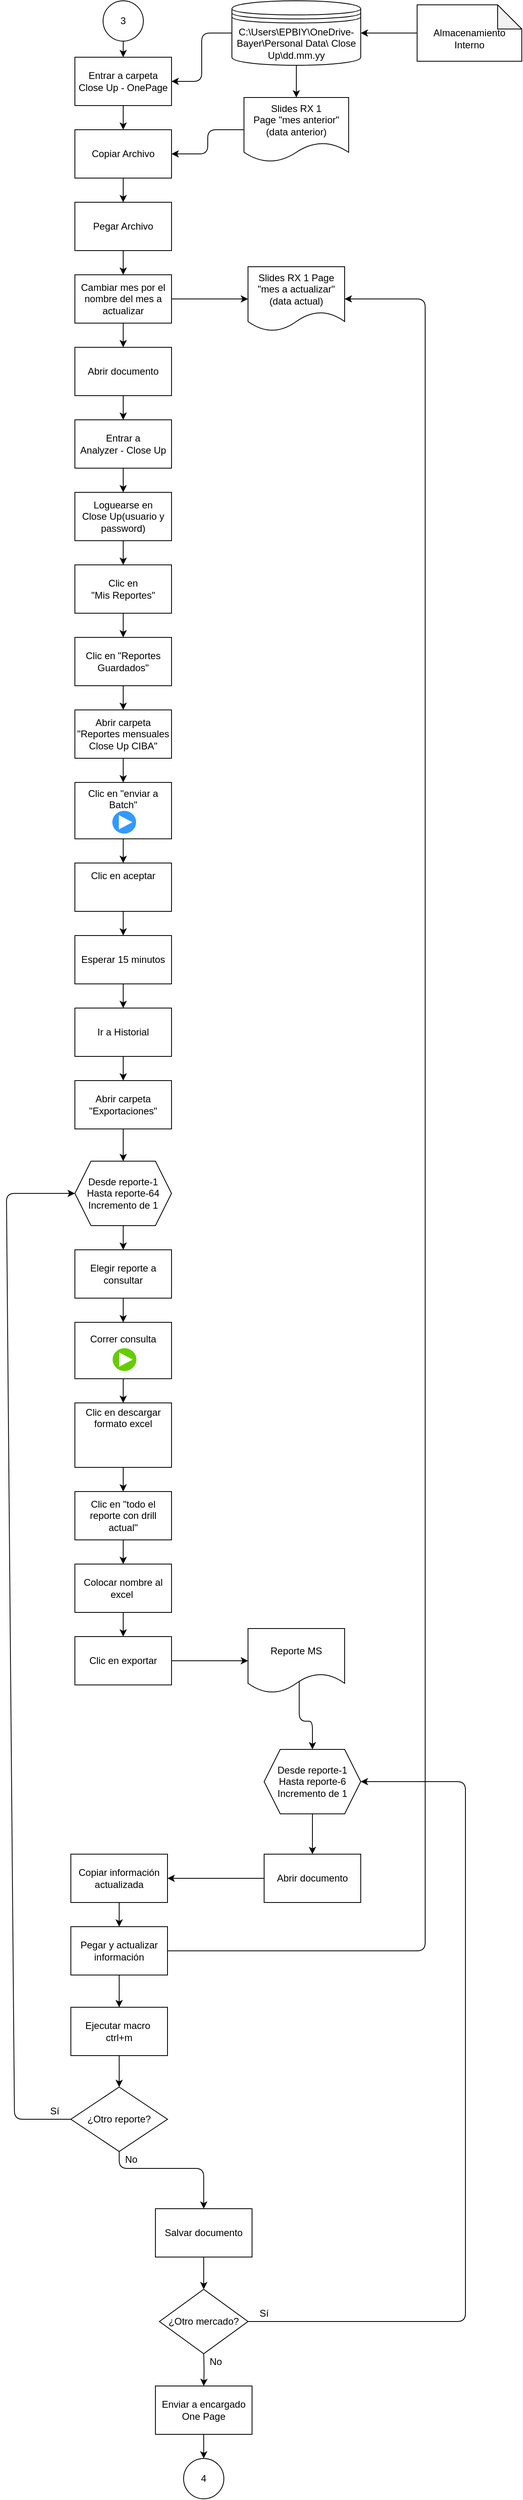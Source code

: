 <mxfile version="13.6.2" type="github">
  <diagram id="-NI7jD1zWgYqVaLlK_oN" name="Page-1">
    <mxGraphModel dx="925" dy="537" grid="1" gridSize="10" guides="1" tooltips="1" connect="1" arrows="1" fold="1" page="1" pageScale="1" pageWidth="1169" pageHeight="1654" math="0" shadow="0">
      <root>
        <mxCell id="0" />
        <mxCell id="1" parent="0" />
        <mxCell id="rOsCPLhGjKYMU-jZKiCi-13" value="" style="group;" vertex="1" connectable="0" parent="1">
          <mxGeometry x="165" y="1080" width="120" height="70" as="geometry" />
        </mxCell>
        <mxCell id="rOsCPLhGjKYMU-jZKiCi-7" value="Clic en &quot;enviar a Batch&quot;&lt;br&gt;&lt;br&gt;&lt;br&gt;" style="whiteSpace=wrap;html=1;" vertex="1" parent="rOsCPLhGjKYMU-jZKiCi-13">
          <mxGeometry width="120" height="70" as="geometry" />
        </mxCell>
        <mxCell id="rOsCPLhGjKYMU-jZKiCi-8" value="" style="shape=mxgraph.bpmn.shape;html=1;verticalLabelPosition=bottom;labelBackgroundColor=#ffffff;verticalAlign=top;align=center;perimeter=ellipsePerimeter;outlineConnect=0;outline=end;symbol=signal;rotation=90;strokeColor=#FFFFFF;fillColor=#3399FF;" vertex="1" parent="rOsCPLhGjKYMU-jZKiCi-13">
          <mxGeometry x="45.63" y="33.13" width="31.25" height="32.5" as="geometry" />
        </mxCell>
        <mxCell id="CPMlRQxNfgsovF9pAXsS-1" value="3&lt;br&gt;" style="ellipse;whiteSpace=wrap;html=1;aspect=fixed;" parent="1" vertex="1">
          <mxGeometry x="200" y="110" width="50" height="50" as="geometry" />
        </mxCell>
        <mxCell id="CPMlRQxNfgsovF9pAXsS-2" value="Entrar a carpeta Close Up - OnePage" style="whiteSpace=wrap;html=1;" parent="1" vertex="1">
          <mxGeometry x="165" y="180" width="120" height="60" as="geometry" />
        </mxCell>
        <mxCell id="CPMlRQxNfgsovF9pAXsS-6" value="Copiar Archivo" style="whiteSpace=wrap;html=1;" parent="1" vertex="1">
          <mxGeometry x="165" y="270" width="120" height="60" as="geometry" />
        </mxCell>
        <mxCell id="CPMlRQxNfgsovF9pAXsS-7" value="C:\Users\EPBIY\OneDrive-Bayer\Personal Data\ Close Up\dd.mm.yy" style="shape=datastore;whiteSpace=wrap;html=1;" parent="1" vertex="1">
          <mxGeometry x="360" y="110" width="160" height="80" as="geometry" />
        </mxCell>
        <mxCell id="CPMlRQxNfgsovF9pAXsS-10" value="&lt;br&gt;Almacenamiento Interno" style="shape=note;whiteSpace=wrap;html=1;backgroundOutline=1;darkOpacity=0.05;" parent="1" vertex="1">
          <mxGeometry x="590" y="115" width="130" height="70" as="geometry" />
        </mxCell>
        <mxCell id="CPMlRQxNfgsovF9pAXsS-11" value="Slides RX 1 &lt;br&gt;Page &quot;mes anterior&quot; (data anterior)" style="shape=document;whiteSpace=wrap;html=1;boundedLbl=1;" parent="1" vertex="1">
          <mxGeometry x="375" y="230" width="130" height="80" as="geometry" />
        </mxCell>
        <mxCell id="CPMlRQxNfgsovF9pAXsS-12" value="" style="endArrow=classic;html=1;exitX=0.5;exitY=1;exitDx=0;exitDy=0;entryX=0.5;entryY=0;entryDx=0;entryDy=0;" parent="1" source="CPMlRQxNfgsovF9pAXsS-1" target="CPMlRQxNfgsovF9pAXsS-2" edge="1">
          <mxGeometry width="50" height="50" relative="1" as="geometry">
            <mxPoint x="380" y="320" as="sourcePoint" />
            <mxPoint x="430" y="270" as="targetPoint" />
          </mxGeometry>
        </mxCell>
        <mxCell id="CPMlRQxNfgsovF9pAXsS-13" value="" style="endArrow=classic;html=1;exitX=0.5;exitY=1;exitDx=0;exitDy=0;entryX=0.5;entryY=0;entryDx=0;entryDy=0;" parent="1" source="CPMlRQxNfgsovF9pAXsS-2" target="CPMlRQxNfgsovF9pAXsS-6" edge="1">
          <mxGeometry width="50" height="50" relative="1" as="geometry">
            <mxPoint x="380" y="320" as="sourcePoint" />
            <mxPoint x="430" y="270" as="targetPoint" />
          </mxGeometry>
        </mxCell>
        <mxCell id="CPMlRQxNfgsovF9pAXsS-14" value="" style="endArrow=classic;html=1;exitX=0.5;exitY=1;exitDx=0;exitDy=0;entryX=0.5;entryY=0;entryDx=0;entryDy=0;" parent="1" source="CPMlRQxNfgsovF9pAXsS-7" target="CPMlRQxNfgsovF9pAXsS-11" edge="1">
          <mxGeometry width="50" height="50" relative="1" as="geometry">
            <mxPoint x="380" y="320" as="sourcePoint" />
            <mxPoint x="430" y="270" as="targetPoint" />
          </mxGeometry>
        </mxCell>
        <mxCell id="CPMlRQxNfgsovF9pAXsS-20" value="" style="edgeStyle=elbowEdgeStyle;elbow=horizontal;endArrow=classic;html=1;exitX=0;exitY=0.5;exitDx=0;exitDy=0;entryX=1;entryY=0.5;entryDx=0;entryDy=0;" parent="1" source="CPMlRQxNfgsovF9pAXsS-7" target="CPMlRQxNfgsovF9pAXsS-2" edge="1">
          <mxGeometry width="50" height="50" relative="1" as="geometry">
            <mxPoint x="380" y="320" as="sourcePoint" />
            <mxPoint x="430" y="270" as="targetPoint" />
          </mxGeometry>
        </mxCell>
        <mxCell id="CPMlRQxNfgsovF9pAXsS-21" value="" style="endArrow=classic;html=1;exitX=0;exitY=0.5;exitDx=0;exitDy=0;exitPerimeter=0;" parent="1" source="CPMlRQxNfgsovF9pAXsS-10" target="CPMlRQxNfgsovF9pAXsS-7" edge="1">
          <mxGeometry width="50" height="50" relative="1" as="geometry">
            <mxPoint x="380" y="320" as="sourcePoint" />
            <mxPoint x="430" y="270" as="targetPoint" />
          </mxGeometry>
        </mxCell>
        <mxCell id="CPMlRQxNfgsovF9pAXsS-22" value="" style="edgeStyle=elbowEdgeStyle;elbow=horizontal;endArrow=classic;html=1;exitX=0;exitY=0.5;exitDx=0;exitDy=0;entryX=1;entryY=0.5;entryDx=0;entryDy=0;" parent="1" source="CPMlRQxNfgsovF9pAXsS-11" target="CPMlRQxNfgsovF9pAXsS-6" edge="1">
          <mxGeometry width="50" height="50" relative="1" as="geometry">
            <mxPoint x="370" y="160" as="sourcePoint" />
            <mxPoint x="295" y="220" as="targetPoint" />
          </mxGeometry>
        </mxCell>
        <mxCell id="CPMlRQxNfgsovF9pAXsS-23" value="Pegar Archivo" style="whiteSpace=wrap;html=1;" parent="1" vertex="1">
          <mxGeometry x="165" y="360" width="120" height="60" as="geometry" />
        </mxCell>
        <mxCell id="CPMlRQxNfgsovF9pAXsS-36" value="" style="edgeStyle=orthogonalEdgeStyle;orthogonalLoop=1;jettySize=auto;html=1;" parent="1" source="CPMlRQxNfgsovF9pAXsS-24" target="CPMlRQxNfgsovF9pAXsS-25" edge="1">
          <mxGeometry relative="1" as="geometry" />
        </mxCell>
        <mxCell id="CPMlRQxNfgsovF9pAXsS-24" value="Cambiar mes por el nombre del mes a actualizar" style="whiteSpace=wrap;html=1;" parent="1" vertex="1">
          <mxGeometry x="165" y="450" width="120" height="60" as="geometry" />
        </mxCell>
        <mxCell id="CPMlRQxNfgsovF9pAXsS-25" value="Slides RX 1 Page &quot;mes a actualizar&quot;(data actual)" style="shape=document;whiteSpace=wrap;html=1;boundedLbl=1;" parent="1" vertex="1">
          <mxGeometry x="380" y="440" width="120" height="80" as="geometry" />
        </mxCell>
        <mxCell id="CPMlRQxNfgsovF9pAXsS-26" value="Abrir documento" style="whiteSpace=wrap;html=1;" parent="1" vertex="1">
          <mxGeometry x="165" y="540" width="120" height="60" as="geometry" />
        </mxCell>
        <mxCell id="CPMlRQxNfgsovF9pAXsS-34" value="" style="edgeStyle=orthogonalEdgeStyle;orthogonalLoop=1;jettySize=auto;html=1;" parent="1" source="CPMlRQxNfgsovF9pAXsS-27" target="CPMlRQxNfgsovF9pAXsS-28" edge="1">
          <mxGeometry relative="1" as="geometry" />
        </mxCell>
        <mxCell id="CPMlRQxNfgsovF9pAXsS-27" value="Entrar a &lt;br&gt;Analyzer - Close Up" style="whiteSpace=wrap;html=1;" parent="1" vertex="1">
          <mxGeometry x="165" y="630" width="120" height="60" as="geometry" />
        </mxCell>
        <mxCell id="rOsCPLhGjKYMU-jZKiCi-2" value="" style="edgeStyle=orthogonalEdgeStyle;orthogonalLoop=1;jettySize=auto;html=1;" edge="1" parent="1" source="CPMlRQxNfgsovF9pAXsS-28" target="rOsCPLhGjKYMU-jZKiCi-1">
          <mxGeometry relative="1" as="geometry" />
        </mxCell>
        <mxCell id="CPMlRQxNfgsovF9pAXsS-28" value="Loguearse en &lt;br&gt;Close Up(usuario y password)" style="whiteSpace=wrap;html=1;" parent="1" vertex="1">
          <mxGeometry x="165" y="720" width="120" height="60" as="geometry" />
        </mxCell>
        <mxCell id="CPMlRQxNfgsovF9pAXsS-29" value="" style="endArrow=classic;html=1;exitX=0.5;exitY=1;exitDx=0;exitDy=0;entryX=0.5;entryY=0;entryDx=0;entryDy=0;" parent="1" source="CPMlRQxNfgsovF9pAXsS-6" target="CPMlRQxNfgsovF9pAXsS-23" edge="1">
          <mxGeometry width="50" height="50" relative="1" as="geometry">
            <mxPoint x="380" y="480" as="sourcePoint" />
            <mxPoint x="430" y="430" as="targetPoint" />
          </mxGeometry>
        </mxCell>
        <mxCell id="CPMlRQxNfgsovF9pAXsS-30" value="" style="endArrow=classic;html=1;exitX=0.5;exitY=1;exitDx=0;exitDy=0;" parent="1" source="CPMlRQxNfgsovF9pAXsS-23" target="CPMlRQxNfgsovF9pAXsS-24" edge="1">
          <mxGeometry width="50" height="50" relative="1" as="geometry">
            <mxPoint x="380" y="480" as="sourcePoint" />
            <mxPoint x="430" y="430" as="targetPoint" />
          </mxGeometry>
        </mxCell>
        <mxCell id="CPMlRQxNfgsovF9pAXsS-31" value="" style="endArrow=classic;html=1;exitX=0.5;exitY=1;exitDx=0;exitDy=0;entryX=0.5;entryY=0;entryDx=0;entryDy=0;" parent="1" source="CPMlRQxNfgsovF9pAXsS-24" target="CPMlRQxNfgsovF9pAXsS-26" edge="1">
          <mxGeometry width="50" height="50" relative="1" as="geometry">
            <mxPoint x="380" y="480" as="sourcePoint" />
            <mxPoint x="430" y="430" as="targetPoint" />
          </mxGeometry>
        </mxCell>
        <mxCell id="CPMlRQxNfgsovF9pAXsS-32" value="" style="endArrow=classic;html=1;exitX=0.5;exitY=1;exitDx=0;exitDy=0;entryX=0.5;entryY=0;entryDx=0;entryDy=0;" parent="1" source="CPMlRQxNfgsovF9pAXsS-26" target="CPMlRQxNfgsovF9pAXsS-27" edge="1">
          <mxGeometry width="50" height="50" relative="1" as="geometry">
            <mxPoint x="380" y="480" as="sourcePoint" />
            <mxPoint x="430" y="430" as="targetPoint" />
          </mxGeometry>
        </mxCell>
        <mxCell id="rOsCPLhGjKYMU-jZKiCi-4" value="" style="edgeStyle=orthogonalEdgeStyle;orthogonalLoop=1;jettySize=auto;html=1;" edge="1" parent="1" source="rOsCPLhGjKYMU-jZKiCi-1" target="rOsCPLhGjKYMU-jZKiCi-3">
          <mxGeometry relative="1" as="geometry" />
        </mxCell>
        <mxCell id="rOsCPLhGjKYMU-jZKiCi-1" value="Clic en &lt;br&gt;&quot;Mis Reportes&quot;" style="whiteSpace=wrap;html=1;" vertex="1" parent="1">
          <mxGeometry x="165" y="810" width="120" height="60" as="geometry" />
        </mxCell>
        <mxCell id="rOsCPLhGjKYMU-jZKiCi-6" value="" style="edgeStyle=orthogonalEdgeStyle;orthogonalLoop=1;jettySize=auto;html=1;" edge="1" parent="1" source="rOsCPLhGjKYMU-jZKiCi-3" target="rOsCPLhGjKYMU-jZKiCi-5">
          <mxGeometry relative="1" as="geometry" />
        </mxCell>
        <mxCell id="rOsCPLhGjKYMU-jZKiCi-3" value="Clic en &quot;Reportes Guardados&quot;" style="whiteSpace=wrap;html=1;" vertex="1" parent="1">
          <mxGeometry x="165" y="900" width="120" height="60" as="geometry" />
        </mxCell>
        <mxCell id="rOsCPLhGjKYMU-jZKiCi-12" value="" style="edgeStyle=orthogonalEdgeStyle;orthogonalLoop=1;jettySize=auto;html=1;" edge="1" parent="1" source="rOsCPLhGjKYMU-jZKiCi-5">
          <mxGeometry relative="1" as="geometry">
            <mxPoint x="225" y="1080" as="targetPoint" />
          </mxGeometry>
        </mxCell>
        <mxCell id="rOsCPLhGjKYMU-jZKiCi-5" value="Abrir carpeta &quot;Reportes mensuales Close Up CIBA&quot;" style="whiteSpace=wrap;html=1;" vertex="1" parent="1">
          <mxGeometry x="165" y="990" width="120" height="60" as="geometry" />
        </mxCell>
        <mxCell id="rOsCPLhGjKYMU-jZKiCi-38" value="" style="edgeStyle=orthogonalEdgeStyle;orthogonalLoop=1;jettySize=auto;html=1;" edge="1" parent="1" source="rOsCPLhGjKYMU-jZKiCi-17" target="rOsCPLhGjKYMU-jZKiCi-37">
          <mxGeometry relative="1" as="geometry" />
        </mxCell>
        <mxCell id="rOsCPLhGjKYMU-jZKiCi-17" value="Clic en aceptar&lt;br&gt;&lt;br&gt;&lt;br&gt;" style="whiteSpace=wrap;html=1;" vertex="1" parent="1">
          <mxGeometry x="165" y="1180" width="120" height="60" as="geometry" />
        </mxCell>
        <mxCell id="rOsCPLhGjKYMU-jZKiCi-30" value="" style="shape=image;html=1;verticalAlign=top;verticalLabelPosition=bottom;labelBackgroundColor=#ffffff;imageAspect=0;aspect=fixed;image=https://cdn3.iconfinder.com/data/icons/musthave/128/Check.png;strokeColor=#FFFFFF;fillColor=#3399FF;" vertex="1" parent="1">
          <mxGeometry x="211" y="1212" width="28" height="28" as="geometry" />
        </mxCell>
        <mxCell id="rOsCPLhGjKYMU-jZKiCi-35" value="" style="edgeStyle=orthogonalEdgeStyle;orthogonalLoop=1;jettySize=auto;html=1;" edge="1" parent="1" source="rOsCPLhGjKYMU-jZKiCi-7">
          <mxGeometry relative="1" as="geometry">
            <mxPoint x="225" y="1180" as="targetPoint" />
          </mxGeometry>
        </mxCell>
        <mxCell id="rOsCPLhGjKYMU-jZKiCi-40" value="" style="edgeStyle=orthogonalEdgeStyle;orthogonalLoop=1;jettySize=auto;html=1;" edge="1" parent="1" source="rOsCPLhGjKYMU-jZKiCi-37" target="rOsCPLhGjKYMU-jZKiCi-39">
          <mxGeometry relative="1" as="geometry" />
        </mxCell>
        <mxCell id="rOsCPLhGjKYMU-jZKiCi-37" value="Esperar 15 minutos" style="whiteSpace=wrap;html=1;" vertex="1" parent="1">
          <mxGeometry x="165" y="1270" width="120" height="60" as="geometry" />
        </mxCell>
        <mxCell id="rOsCPLhGjKYMU-jZKiCi-42" value="" style="edgeStyle=orthogonalEdgeStyle;orthogonalLoop=1;jettySize=auto;html=1;" edge="1" parent="1" source="rOsCPLhGjKYMU-jZKiCi-39" target="rOsCPLhGjKYMU-jZKiCi-41">
          <mxGeometry relative="1" as="geometry" />
        </mxCell>
        <mxCell id="rOsCPLhGjKYMU-jZKiCi-39" value="Ir a Historial" style="whiteSpace=wrap;html=1;" vertex="1" parent="1">
          <mxGeometry x="165" y="1360" width="120" height="60" as="geometry" />
        </mxCell>
        <mxCell id="rOsCPLhGjKYMU-jZKiCi-99" value="" style="edgeStyle=orthogonalEdgeStyle;rounded=0;orthogonalLoop=1;jettySize=auto;html=1;" edge="1" parent="1" source="rOsCPLhGjKYMU-jZKiCi-41" target="rOsCPLhGjKYMU-jZKiCi-98">
          <mxGeometry relative="1" as="geometry" />
        </mxCell>
        <mxCell id="rOsCPLhGjKYMU-jZKiCi-41" value="Abrir carpeta &quot;Exportaciones&quot;" style="whiteSpace=wrap;html=1;" vertex="1" parent="1">
          <mxGeometry x="165" y="1450" width="120" height="60" as="geometry" />
        </mxCell>
        <mxCell id="rOsCPLhGjKYMU-jZKiCi-56" value="" style="edgeStyle=orthogonalEdgeStyle;orthogonalLoop=1;jettySize=auto;html=1;" edge="1" parent="1" source="rOsCPLhGjKYMU-jZKiCi-52" target="rOsCPLhGjKYMU-jZKiCi-54">
          <mxGeometry relative="1" as="geometry" />
        </mxCell>
        <mxCell id="rOsCPLhGjKYMU-jZKiCi-76" value="" style="edgeStyle=orthogonalEdgeStyle;orthogonalLoop=1;jettySize=auto;html=1;exitX=0.53;exitY=0.819;exitDx=0;exitDy=0;exitPerimeter=0;entryX=0.5;entryY=0;entryDx=0;entryDy=0;" edge="1" parent="1" source="rOsCPLhGjKYMU-jZKiCi-60" target="rOsCPLhGjKYMU-jZKiCi-102">
          <mxGeometry relative="1" as="geometry">
            <mxPoint x="460" y="2260" as="targetPoint" />
          </mxGeometry>
        </mxCell>
        <mxCell id="rOsCPLhGjKYMU-jZKiCi-70" value="" style="endArrow=classic;html=1;exitX=1;exitY=0.5;exitDx=0;exitDy=0;entryX=1;entryY=0.5;entryDx=0;entryDy=0;" edge="1" parent="1" source="rOsCPLhGjKYMU-jZKiCi-68" target="CPMlRQxNfgsovF9pAXsS-25">
          <mxGeometry width="50" height="50" relative="1" as="geometry">
            <mxPoint x="420" y="720" as="sourcePoint" />
            <mxPoint x="640" y="480" as="targetPoint" />
            <Array as="points">
              <mxPoint x="600" y="2530" />
              <mxPoint x="600" y="480" />
            </Array>
          </mxGeometry>
        </mxCell>
        <mxCell id="rOsCPLhGjKYMU-jZKiCi-80" value="" style="endArrow=classic;html=1;exitX=0;exitY=0.5;exitDx=0;exitDy=0;entryX=0;entryY=0.5;entryDx=0;entryDy=0;" edge="1" parent="1" source="rOsCPLhGjKYMU-jZKiCi-71" target="rOsCPLhGjKYMU-jZKiCi-98">
          <mxGeometry width="50" height="50" relative="1" as="geometry">
            <mxPoint x="380" y="2550" as="sourcePoint" />
            <mxPoint x="130" y="1558.519" as="targetPoint" />
            <Array as="points">
              <mxPoint x="90" y="2739" />
              <mxPoint x="80" y="1590" />
            </Array>
          </mxGeometry>
        </mxCell>
        <mxCell id="rOsCPLhGjKYMU-jZKiCi-96" value="" style="group" vertex="1" connectable="0" parent="1">
          <mxGeometry x="165" y="2050" width="335" height="160" as="geometry" />
        </mxCell>
        <mxCell id="rOsCPLhGjKYMU-jZKiCi-54" value="Colocar nombre al excel&amp;nbsp;" style="whiteSpace=wrap;html=1;" vertex="1" parent="rOsCPLhGjKYMU-jZKiCi-96">
          <mxGeometry width="120" height="60" as="geometry" />
        </mxCell>
        <mxCell id="rOsCPLhGjKYMU-jZKiCi-57" value="Clic en exportar" style="whiteSpace=wrap;html=1;" vertex="1" parent="rOsCPLhGjKYMU-jZKiCi-96">
          <mxGeometry y="90" width="120" height="60" as="geometry" />
        </mxCell>
        <mxCell id="rOsCPLhGjKYMU-jZKiCi-58" value="" style="edgeStyle=orthogonalEdgeStyle;orthogonalLoop=1;jettySize=auto;html=1;" edge="1" parent="rOsCPLhGjKYMU-jZKiCi-96" source="rOsCPLhGjKYMU-jZKiCi-54" target="rOsCPLhGjKYMU-jZKiCi-57">
          <mxGeometry relative="1" as="geometry" />
        </mxCell>
        <mxCell id="rOsCPLhGjKYMU-jZKiCi-60" value="Reporte MS" style="shape=document;whiteSpace=wrap;html=1;boundedLbl=1;" vertex="1" parent="rOsCPLhGjKYMU-jZKiCi-96">
          <mxGeometry x="215" y="80" width="120" height="80" as="geometry" />
        </mxCell>
        <mxCell id="rOsCPLhGjKYMU-jZKiCi-61" value="" style="edgeStyle=orthogonalEdgeStyle;orthogonalLoop=1;jettySize=auto;html=1;" edge="1" parent="rOsCPLhGjKYMU-jZKiCi-96" source="rOsCPLhGjKYMU-jZKiCi-57" target="rOsCPLhGjKYMU-jZKiCi-60">
          <mxGeometry relative="1" as="geometry" />
        </mxCell>
        <mxCell id="rOsCPLhGjKYMU-jZKiCi-97" value="" style="group" vertex="1" connectable="0" parent="1">
          <mxGeometry x="165" y="1660" width="120" height="360" as="geometry" />
        </mxCell>
        <mxCell id="rOsCPLhGjKYMU-jZKiCi-43" value="Elegir reporte a consultar" style="whiteSpace=wrap;html=1;" vertex="1" parent="rOsCPLhGjKYMU-jZKiCi-97">
          <mxGeometry width="120" height="60" as="geometry" />
        </mxCell>
        <mxCell id="rOsCPLhGjKYMU-jZKiCi-44" value="Correr consulta&lt;br&gt;&lt;br&gt;&lt;br&gt;" style="whiteSpace=wrap;html=1;" vertex="1" parent="rOsCPLhGjKYMU-jZKiCi-97">
          <mxGeometry y="90" width="120" height="70" as="geometry" />
        </mxCell>
        <mxCell id="rOsCPLhGjKYMU-jZKiCi-46" value="" style="edgeStyle=orthogonalEdgeStyle;orthogonalLoop=1;jettySize=auto;html=1;" edge="1" parent="rOsCPLhGjKYMU-jZKiCi-97" source="rOsCPLhGjKYMU-jZKiCi-43" target="rOsCPLhGjKYMU-jZKiCi-44">
          <mxGeometry relative="1" as="geometry" />
        </mxCell>
        <mxCell id="rOsCPLhGjKYMU-jZKiCi-48" value="" style="shape=mxgraph.bpmn.shape;html=1;verticalLabelPosition=bottom;labelBackgroundColor=#ffffff;verticalAlign=top;align=center;perimeter=ellipsePerimeter;outlineConnect=0;outline=end;symbol=signal;rotation=90;strokeColor=#FFFFFF;fillColor=#66CC00;" vertex="1" parent="rOsCPLhGjKYMU-jZKiCi-97">
          <mxGeometry x="46" y="120" width="31.25" height="32.5" as="geometry" />
        </mxCell>
        <mxCell id="rOsCPLhGjKYMU-jZKiCi-49" value="Clic en descargar formato excel&lt;br&gt;&lt;br&gt;&lt;br&gt;&lt;br&gt;" style="whiteSpace=wrap;html=1;" vertex="1" parent="rOsCPLhGjKYMU-jZKiCi-97">
          <mxGeometry y="190" width="120" height="80" as="geometry" />
        </mxCell>
        <mxCell id="rOsCPLhGjKYMU-jZKiCi-50" value="" style="edgeStyle=orthogonalEdgeStyle;orthogonalLoop=1;jettySize=auto;html=1;" edge="1" parent="rOsCPLhGjKYMU-jZKiCi-97" source="rOsCPLhGjKYMU-jZKiCi-44" target="rOsCPLhGjKYMU-jZKiCi-49">
          <mxGeometry relative="1" as="geometry" />
        </mxCell>
        <mxCell id="rOsCPLhGjKYMU-jZKiCi-51" value="" style="shape=image;html=1;verticalAlign=top;verticalLabelPosition=bottom;labelBackgroundColor=#ffffff;imageAspect=0;aspect=fixed;image=https://cdn4.iconfinder.com/data/icons/logos-and-brands/512/119_Excel_logo_logos-128.png;strokeColor=#FFFFFF;fillColor=#66CC00;" vertex="1" parent="rOsCPLhGjKYMU-jZKiCi-97">
          <mxGeometry x="44" y="230" width="30" height="30" as="geometry" />
        </mxCell>
        <mxCell id="rOsCPLhGjKYMU-jZKiCi-52" value="Clic en &quot;todo el reporte con drill actual&quot;" style="whiteSpace=wrap;html=1;" vertex="1" parent="rOsCPLhGjKYMU-jZKiCi-97">
          <mxGeometry y="300" width="120" height="60" as="geometry" />
        </mxCell>
        <mxCell id="rOsCPLhGjKYMU-jZKiCi-53" value="" style="edgeStyle=orthogonalEdgeStyle;orthogonalLoop=1;jettySize=auto;html=1;" edge="1" parent="rOsCPLhGjKYMU-jZKiCi-97" source="rOsCPLhGjKYMU-jZKiCi-49" target="rOsCPLhGjKYMU-jZKiCi-52">
          <mxGeometry relative="1" as="geometry" />
        </mxCell>
        <mxCell id="rOsCPLhGjKYMU-jZKiCi-98" value="Desde reporte-1&lt;br&gt;Hasta reporte-64&lt;br&gt;Incremento de 1" style="shape=hexagon;perimeter=hexagonPerimeter2;whiteSpace=wrap;html=1;fixedSize=1;" vertex="1" parent="1">
          <mxGeometry x="165" y="1550" width="120" height="80" as="geometry" />
        </mxCell>
        <mxCell id="rOsCPLhGjKYMU-jZKiCi-100" value="" style="endArrow=classic;html=1;exitX=0.5;exitY=1;exitDx=0;exitDy=0;" edge="1" parent="1" source="rOsCPLhGjKYMU-jZKiCi-98" target="rOsCPLhGjKYMU-jZKiCi-43">
          <mxGeometry width="50" height="50" relative="1" as="geometry">
            <mxPoint x="210" y="1580" as="sourcePoint" />
            <mxPoint x="260" y="1530" as="targetPoint" />
          </mxGeometry>
        </mxCell>
        <mxCell id="rOsCPLhGjKYMU-jZKiCi-101" value="" style="group" vertex="1" connectable="0" parent="1">
          <mxGeometry x="120" y="2410" width="395" height="780" as="geometry" />
        </mxCell>
        <mxCell id="rOsCPLhGjKYMU-jZKiCi-68" value="Pegar y actualizar información" style="whiteSpace=wrap;html=1;" vertex="1" parent="rOsCPLhGjKYMU-jZKiCi-101">
          <mxGeometry x="40" y="90" width="120" height="60" as="geometry" />
        </mxCell>
        <mxCell id="rOsCPLhGjKYMU-jZKiCi-90" value="" style="group" vertex="1" connectable="0" parent="rOsCPLhGjKYMU-jZKiCi-101">
          <mxGeometry x="145" y="440" width="120" height="340" as="geometry" />
        </mxCell>
        <mxCell id="rOsCPLhGjKYMU-jZKiCi-73" value="Salvar documento" style="whiteSpace=wrap;html=1;" vertex="1" parent="rOsCPLhGjKYMU-jZKiCi-90">
          <mxGeometry width="120" height="60" as="geometry" />
        </mxCell>
        <mxCell id="rOsCPLhGjKYMU-jZKiCi-110" value="" style="group" vertex="1" connectable="0" parent="rOsCPLhGjKYMU-jZKiCi-90">
          <mxGeometry y="100" width="120" height="260" as="geometry" />
        </mxCell>
        <mxCell id="rOsCPLhGjKYMU-jZKiCi-86" value="" style="edgeStyle=orthogonalEdgeStyle;orthogonalLoop=1;jettySize=auto;html=1;" edge="1" parent="rOsCPLhGjKYMU-jZKiCi-110" target="rOsCPLhGjKYMU-jZKiCi-85">
          <mxGeometry relative="1" as="geometry">
            <mxPoint x="60" y="80" as="sourcePoint" />
          </mxGeometry>
        </mxCell>
        <mxCell id="rOsCPLhGjKYMU-jZKiCi-107" value="" style="group" vertex="1" connectable="0" parent="rOsCPLhGjKYMU-jZKiCi-110">
          <mxGeometry y="120" width="120" height="140" as="geometry" />
        </mxCell>
        <mxCell id="rOsCPLhGjKYMU-jZKiCi-105" value="" style="group" vertex="1" connectable="0" parent="rOsCPLhGjKYMU-jZKiCi-107">
          <mxGeometry width="120" height="140" as="geometry" />
        </mxCell>
        <mxCell id="rOsCPLhGjKYMU-jZKiCi-85" value="Enviar a encargado One Page" style="whiteSpace=wrap;html=1;" vertex="1" parent="rOsCPLhGjKYMU-jZKiCi-105">
          <mxGeometry width="120" height="60" as="geometry" />
        </mxCell>
        <mxCell id="rOsCPLhGjKYMU-jZKiCi-87" value="4" style="ellipse;whiteSpace=wrap;html=1;aspect=fixed;" vertex="1" parent="rOsCPLhGjKYMU-jZKiCi-105">
          <mxGeometry x="35" y="90" width="50" height="50" as="geometry" />
        </mxCell>
        <mxCell id="rOsCPLhGjKYMU-jZKiCi-88" value="" style="edgeStyle=orthogonalEdgeStyle;orthogonalLoop=1;jettySize=auto;html=1;" edge="1" parent="rOsCPLhGjKYMU-jZKiCi-105" source="rOsCPLhGjKYMU-jZKiCi-85" target="rOsCPLhGjKYMU-jZKiCi-87">
          <mxGeometry relative="1" as="geometry" />
        </mxCell>
        <mxCell id="rOsCPLhGjKYMU-jZKiCi-108" value="¿Otro mercado?" style="rhombus;whiteSpace=wrap;html=1;" vertex="1" parent="rOsCPLhGjKYMU-jZKiCi-110">
          <mxGeometry x="5" width="110" height="80" as="geometry" />
        </mxCell>
        <mxCell id="rOsCPLhGjKYMU-jZKiCi-113" value="No" style="text;html=1;strokeColor=none;fillColor=none;align=center;verticalAlign=middle;whiteSpace=wrap;rounded=0;" vertex="1" parent="rOsCPLhGjKYMU-jZKiCi-110">
          <mxGeometry x="55" y="80" width="40" height="20" as="geometry" />
        </mxCell>
        <mxCell id="rOsCPLhGjKYMU-jZKiCi-112" value="" style="endArrow=classic;html=1;exitX=0.5;exitY=1;exitDx=0;exitDy=0;entryX=0.5;entryY=0;entryDx=0;entryDy=0;" edge="1" parent="rOsCPLhGjKYMU-jZKiCi-90" source="rOsCPLhGjKYMU-jZKiCi-73" target="rOsCPLhGjKYMU-jZKiCi-108">
          <mxGeometry width="50" height="50" relative="1" as="geometry">
            <mxPoint x="-55" y="190" as="sourcePoint" />
            <mxPoint x="-5" y="140" as="targetPoint" />
          </mxGeometry>
        </mxCell>
        <mxCell id="rOsCPLhGjKYMU-jZKiCi-93" value="" style="group" vertex="1" connectable="0" parent="rOsCPLhGjKYMU-jZKiCi-101">
          <mxGeometry y="190" width="160" height="199" as="geometry" />
        </mxCell>
        <mxCell id="rOsCPLhGjKYMU-jZKiCi-71" value="¿Otro reporte?" style="rhombus;whiteSpace=wrap;html=1;" vertex="1" parent="rOsCPLhGjKYMU-jZKiCi-93">
          <mxGeometry x="40" y="99" width="120" height="80" as="geometry" />
        </mxCell>
        <mxCell id="rOsCPLhGjKYMU-jZKiCi-79" value="" style="edgeStyle=orthogonalEdgeStyle;orthogonalLoop=1;jettySize=auto;html=1;" edge="1" parent="rOsCPLhGjKYMU-jZKiCi-93" source="rOsCPLhGjKYMU-jZKiCi-74" target="rOsCPLhGjKYMU-jZKiCi-71">
          <mxGeometry relative="1" as="geometry" />
        </mxCell>
        <mxCell id="rOsCPLhGjKYMU-jZKiCi-74" value="Ejecutar macro&amp;nbsp;&lt;br&gt;ctrl+m" style="whiteSpace=wrap;html=1;" vertex="1" parent="rOsCPLhGjKYMU-jZKiCi-93">
          <mxGeometry x="40" width="120" height="60" as="geometry" />
        </mxCell>
        <mxCell id="rOsCPLhGjKYMU-jZKiCi-82" value="Sí" style="text;html=1;strokeColor=none;fillColor=none;align=center;verticalAlign=middle;whiteSpace=wrap;" vertex="1" parent="rOsCPLhGjKYMU-jZKiCi-93">
          <mxGeometry y="119" width="40" height="20" as="geometry" />
        </mxCell>
        <mxCell id="rOsCPLhGjKYMU-jZKiCi-84" value="No" style="text;html=1;strokeColor=none;fillColor=none;align=center;verticalAlign=middle;whiteSpace=wrap;" vertex="1" parent="rOsCPLhGjKYMU-jZKiCi-93">
          <mxGeometry x="95" y="179" width="40" height="20" as="geometry" />
        </mxCell>
        <mxCell id="rOsCPLhGjKYMU-jZKiCi-81" value="" style="endArrow=classic;html=1;exitX=0.5;exitY=1;exitDx=0;exitDy=0;entryX=0.5;entryY=0;entryDx=0;entryDy=0;" edge="1" parent="rOsCPLhGjKYMU-jZKiCi-101" source="rOsCPLhGjKYMU-jZKiCi-71" target="rOsCPLhGjKYMU-jZKiCi-73">
          <mxGeometry width="50" height="50" relative="1" as="geometry">
            <mxPoint x="255" y="210" as="sourcePoint" />
            <mxPoint x="305" y="160" as="targetPoint" />
            <Array as="points">
              <mxPoint x="100" y="390" />
              <mxPoint x="165" y="390" />
              <mxPoint x="205" y="390" />
            </Array>
          </mxGeometry>
        </mxCell>
        <mxCell id="rOsCPLhGjKYMU-jZKiCi-78" value="" style="edgeStyle=orthogonalEdgeStyle;orthogonalLoop=1;jettySize=auto;html=1;" edge="1" parent="rOsCPLhGjKYMU-jZKiCi-101" source="rOsCPLhGjKYMU-jZKiCi-68" target="rOsCPLhGjKYMU-jZKiCi-74">
          <mxGeometry relative="1" as="geometry" />
        </mxCell>
        <mxCell id="rOsCPLhGjKYMU-jZKiCi-95" value="" style="group" vertex="1" connectable="0" parent="rOsCPLhGjKYMU-jZKiCi-101">
          <mxGeometry x="40" width="355" height="60" as="geometry" />
        </mxCell>
        <mxCell id="rOsCPLhGjKYMU-jZKiCi-59" value="Copiar información actualizada" style="whiteSpace=wrap;html=1;" vertex="1" parent="rOsCPLhGjKYMU-jZKiCi-95">
          <mxGeometry width="120" height="60" as="geometry" />
        </mxCell>
        <mxCell id="rOsCPLhGjKYMU-jZKiCi-77" value="" style="edgeStyle=orthogonalEdgeStyle;orthogonalLoop=1;jettySize=auto;html=1;" edge="1" parent="rOsCPLhGjKYMU-jZKiCi-95" source="rOsCPLhGjKYMU-jZKiCi-75" target="rOsCPLhGjKYMU-jZKiCi-59">
          <mxGeometry relative="1" as="geometry" />
        </mxCell>
        <mxCell id="rOsCPLhGjKYMU-jZKiCi-75" value="Abrir documento" style="whiteSpace=wrap;html=1;" vertex="1" parent="rOsCPLhGjKYMU-jZKiCi-95">
          <mxGeometry x="240" width="120" height="60" as="geometry" />
        </mxCell>
        <mxCell id="rOsCPLhGjKYMU-jZKiCi-69" value="" style="edgeStyle=orthogonalEdgeStyle;orthogonalLoop=1;jettySize=auto;html=1;" edge="1" parent="rOsCPLhGjKYMU-jZKiCi-101" source="rOsCPLhGjKYMU-jZKiCi-59" target="rOsCPLhGjKYMU-jZKiCi-68">
          <mxGeometry relative="1" as="geometry" />
        </mxCell>
        <mxCell id="rOsCPLhGjKYMU-jZKiCi-115" value="Sí" style="text;html=1;strokeColor=none;fillColor=none;align=center;verticalAlign=middle;whiteSpace=wrap;rounded=0;" vertex="1" parent="rOsCPLhGjKYMU-jZKiCi-101">
          <mxGeometry x="260" y="560" width="40" height="20" as="geometry" />
        </mxCell>
        <mxCell id="rOsCPLhGjKYMU-jZKiCi-102" value="Desde reporte-1&lt;br&gt;Hasta reporte-6&lt;br&gt;Incremento de 1" style="shape=hexagon;perimeter=hexagonPerimeter2;whiteSpace=wrap;html=1;fixedSize=1;" vertex="1" parent="1">
          <mxGeometry x="400" y="2280" width="120" height="80" as="geometry" />
        </mxCell>
        <mxCell id="rOsCPLhGjKYMU-jZKiCi-104" value="" style="endArrow=classic;html=1;exitX=0.5;exitY=1;exitDx=0;exitDy=0;entryX=0.5;entryY=0;entryDx=0;entryDy=0;" edge="1" parent="1" source="rOsCPLhGjKYMU-jZKiCi-102" target="rOsCPLhGjKYMU-jZKiCi-75">
          <mxGeometry width="50" height="50" relative="1" as="geometry">
            <mxPoint x="210" y="2310" as="sourcePoint" />
            <mxPoint x="260" y="2260" as="targetPoint" />
          </mxGeometry>
        </mxCell>
        <mxCell id="rOsCPLhGjKYMU-jZKiCi-114" value="" style="endArrow=classic;html=1;exitX=1;exitY=0.5;exitDx=0;exitDy=0;entryX=1;entryY=0.5;entryDx=0;entryDy=0;" edge="1" parent="1" source="rOsCPLhGjKYMU-jZKiCi-108" target="rOsCPLhGjKYMU-jZKiCi-102">
          <mxGeometry width="50" height="50" relative="1" as="geometry">
            <mxPoint x="210" y="2930" as="sourcePoint" />
            <mxPoint x="260" y="2880" as="targetPoint" />
            <Array as="points">
              <mxPoint x="650" y="2990" />
              <mxPoint x="650" y="2320" />
            </Array>
          </mxGeometry>
        </mxCell>
      </root>
    </mxGraphModel>
  </diagram>
</mxfile>
